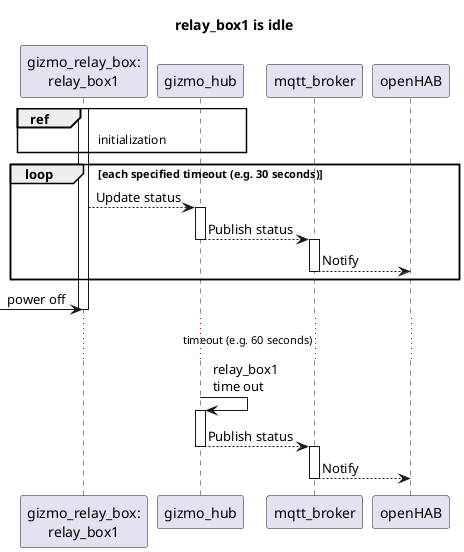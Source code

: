 @startuml
title relay_box1 is idle

participant "gizmo_relay_box:\nrelay_box1" as gizmo_relay_box
participant gizmo_hub
participant mqtt_broker
participant openHAB

activate gizmo_relay_box

ref over gizmo_relay_box, gizmo_hub: initialization
loop each specified timeout (e.g. 30 seconds)
    gizmo_relay_box --> gizmo_hub: Update status
    activate gizmo_hub
    gizmo_hub --> mqtt_broker: Publish status
    deactivate gizmo_hub
    activate mqtt_broker
    mqtt_broker --> openHAB: Notify
    deactivate mqtt_broker
end
[-> gizmo_relay_box: power off
deactivate gizmo_relay_box

...timeout (e.g. 60 seconds)...

gizmo_hub -> gizmo_hub: relay_box1 \ntime out
activate gizmo_hub
gizmo_hub --> mqtt_broker: Publish status
deactivate gizmo_hub
activate mqtt_broker
mqtt_broker --> openHAB: Notify
deactivate mqtt_broker

@enduml
